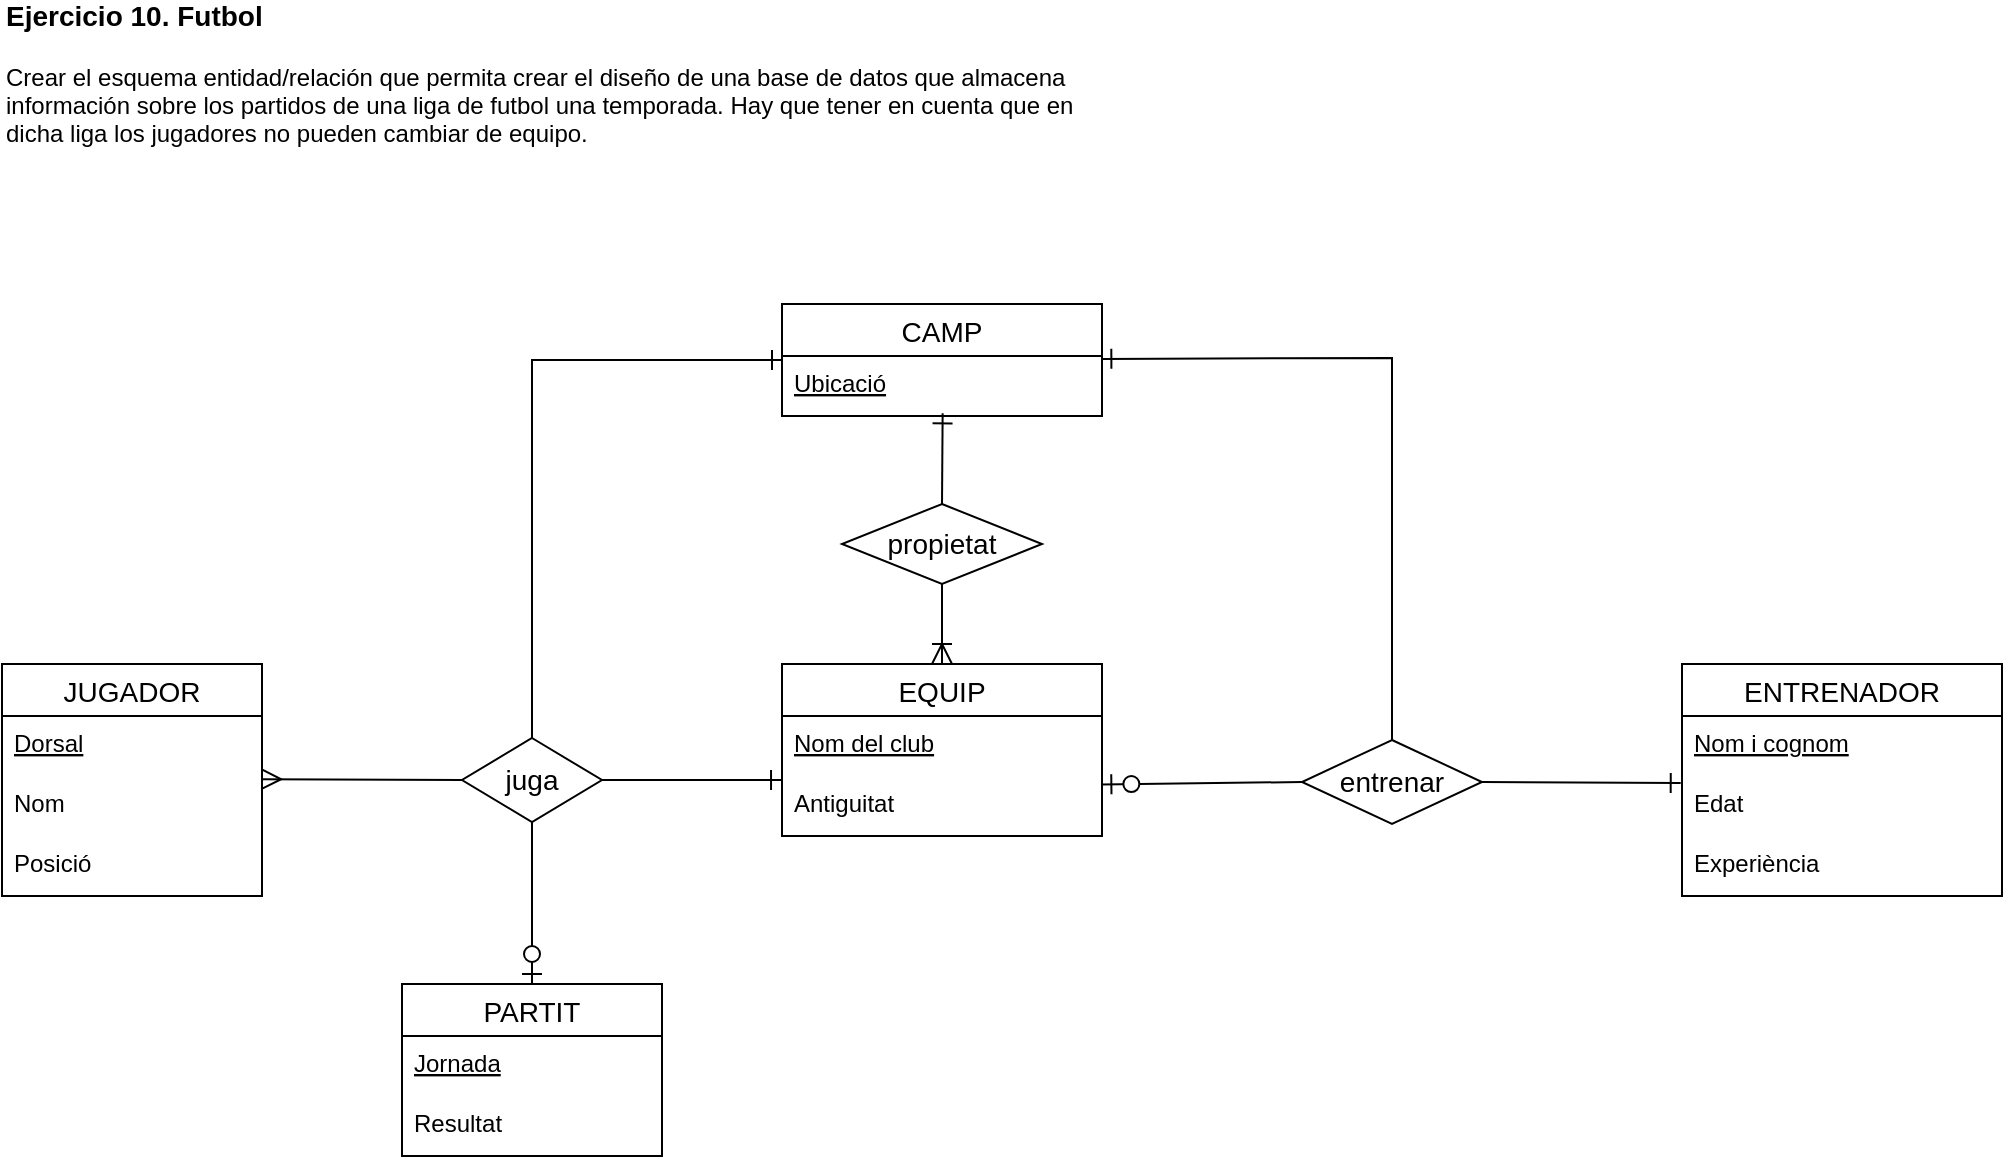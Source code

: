 <mxfile version="17.4.6" type="device"><diagram name="Ejercicio 4" id="IvTuVGCXGMadvRuftZwT"><mxGraphModel dx="1483" dy="781" grid="1" gridSize="10" guides="1" tooltips="1" connect="1" arrows="1" fold="1" page="1" pageScale="1" pageWidth="850" pageHeight="1100" math="0" shadow="0" extFonts="Permanent Marker^https://fonts.googleapis.com/css?family=Permanent+Marker"><root><mxCell id="0"/><mxCell id="1" parent="0"/><mxCell id="VEIF-ECFjGDv4te2qyz_-1" value="&lt;b&gt;&lt;font style=&quot;font-size: 14px&quot;&gt;Ejercicio 10. Futbol&lt;br&gt;&lt;/font&gt;&lt;/b&gt;&lt;br&gt;Crear el esquema entidad/relación que permita crear el diseño de una base de datos que almacena&lt;br&gt;información sobre los partidos de una liga de futbol una temporada. Hay que tener en cuenta que en&lt;br&gt;dicha liga los jugadores no pueden cambiar de equipo." style="text;html=1;strokeColor=none;fillColor=none;align=left;verticalAlign=middle;whiteSpace=wrap;rounded=0;" parent="1" vertex="1"><mxGeometry x="30" y="30" width="550" height="30" as="geometry"/></mxCell><mxCell id="VEIF-ECFjGDv4te2qyz_-2" value="JUGADOR" style="swimlane;fontStyle=0;childLayout=stackLayout;horizontal=1;startSize=26;horizontalStack=0;resizeParent=1;resizeParentMax=0;resizeLast=0;collapsible=1;marginBottom=0;align=center;fontSize=14;" parent="1" vertex="1"><mxGeometry x="30" y="340" width="130" height="116" as="geometry"/></mxCell><mxCell id="VEIF-ECFjGDv4te2qyz_-4" value="Dorsal" style="text;strokeColor=none;fillColor=none;spacingLeft=4;spacingRight=4;overflow=hidden;rotatable=0;points=[[0,0.5],[1,0.5]];portConstraint=eastwest;fontSize=12;fontStyle=4" parent="VEIF-ECFjGDv4te2qyz_-2" vertex="1"><mxGeometry y="26" width="130" height="30" as="geometry"/></mxCell><mxCell id="VEIF-ECFjGDv4te2qyz_-3" value="Nom  &#10;" style="text;strokeColor=none;fillColor=none;spacingLeft=4;spacingRight=4;overflow=hidden;rotatable=0;points=[[0,0.5],[1,0.5]];portConstraint=eastwest;fontSize=12;" parent="VEIF-ECFjGDv4te2qyz_-2" vertex="1"><mxGeometry y="56" width="130" height="30" as="geometry"/></mxCell><mxCell id="VEIF-ECFjGDv4te2qyz_-5" value="Posició&#10;&#10;" style="text;strokeColor=none;fillColor=none;spacingLeft=4;spacingRight=4;overflow=hidden;rotatable=0;points=[[0,0.5],[1,0.5]];portConstraint=eastwest;fontSize=12;" parent="VEIF-ECFjGDv4te2qyz_-2" vertex="1"><mxGeometry y="86" width="130" height="30" as="geometry"/></mxCell><mxCell id="VEIF-ECFjGDv4te2qyz_-6" value="juga" style="shape=rhombus;perimeter=rhombusPerimeter;whiteSpace=wrap;html=1;align=center;fontSize=14;" parent="1" vertex="1"><mxGeometry x="260" y="377" width="70" height="42" as="geometry"/></mxCell><mxCell id="VEIF-ECFjGDv4te2qyz_-7" value="propietat" style="shape=rhombus;perimeter=rhombusPerimeter;whiteSpace=wrap;html=1;align=center;fontSize=14;" parent="1" vertex="1"><mxGeometry x="450" y="260" width="100" height="40" as="geometry"/></mxCell><mxCell id="VEIF-ECFjGDv4te2qyz_-8" value="entrenar" style="shape=rhombus;perimeter=rhombusPerimeter;whiteSpace=wrap;html=1;align=center;fontSize=14;" parent="1" vertex="1"><mxGeometry x="680" y="378" width="90" height="42" as="geometry"/></mxCell><mxCell id="VEIF-ECFjGDv4te2qyz_-9" value="PARTIT" style="swimlane;fontStyle=0;childLayout=stackLayout;horizontal=1;startSize=26;horizontalStack=0;resizeParent=1;resizeParentMax=0;resizeLast=0;collapsible=1;marginBottom=0;align=center;fontSize=14;" parent="1" vertex="1"><mxGeometry x="230" y="500" width="130" height="86" as="geometry"><mxRectangle x="230" y="420" width="90" height="26" as="alternateBounds"/></mxGeometry></mxCell><mxCell id="VEIF-ECFjGDv4te2qyz_-10" value="Jornada" style="text;strokeColor=none;fillColor=none;spacingLeft=4;spacingRight=4;overflow=hidden;rotatable=0;points=[[0,0.5],[1,0.5]];portConstraint=eastwest;fontSize=12;fontStyle=4" parent="VEIF-ECFjGDv4te2qyz_-9" vertex="1"><mxGeometry y="26" width="130" height="30" as="geometry"/></mxCell><mxCell id="VEIF-ECFjGDv4te2qyz_-11" value="Resultat" style="text;strokeColor=none;fillColor=none;spacingLeft=4;spacingRight=4;overflow=hidden;rotatable=0;points=[[0,0.5],[1,0.5]];portConstraint=eastwest;fontSize=12;fontStyle=0" parent="VEIF-ECFjGDv4te2qyz_-9" vertex="1"><mxGeometry y="56" width="130" height="30" as="geometry"/></mxCell><mxCell id="VEIF-ECFjGDv4te2qyz_-15" value="EQUIP" style="swimlane;fontStyle=0;childLayout=stackLayout;horizontal=1;startSize=26;horizontalStack=0;resizeParent=1;resizeParentMax=0;resizeLast=0;collapsible=1;marginBottom=0;align=center;fontSize=14;" parent="1" vertex="1"><mxGeometry x="420" y="340" width="160" height="86" as="geometry"/></mxCell><mxCell id="VEIF-ECFjGDv4te2qyz_-16" value="Nom del club" style="text;strokeColor=none;fillColor=none;spacingLeft=4;spacingRight=4;overflow=hidden;rotatable=0;points=[[0,0.5],[1,0.5]];portConstraint=eastwest;fontSize=12;fontStyle=4" parent="VEIF-ECFjGDv4te2qyz_-15" vertex="1"><mxGeometry y="26" width="160" height="30" as="geometry"/></mxCell><mxCell id="VEIF-ECFjGDv4te2qyz_-17" value="Antiguitat" style="text;strokeColor=none;fillColor=none;spacingLeft=4;spacingRight=4;overflow=hidden;rotatable=0;points=[[0,0.5],[1,0.5]];portConstraint=eastwest;fontSize=12;" parent="VEIF-ECFjGDv4te2qyz_-15" vertex="1"><mxGeometry y="56" width="160" height="30" as="geometry"/></mxCell><mxCell id="VEIF-ECFjGDv4te2qyz_-19" value="ENTRENADOR" style="swimlane;fontStyle=0;childLayout=stackLayout;horizontal=1;startSize=26;horizontalStack=0;resizeParent=1;resizeParentMax=0;resizeLast=0;collapsible=1;marginBottom=0;align=center;fontSize=14;" parent="1" vertex="1"><mxGeometry x="870" y="340" width="160" height="116" as="geometry"/></mxCell><mxCell id="VEIF-ECFjGDv4te2qyz_-20" value="Nom i cognom" style="text;strokeColor=none;fillColor=none;spacingLeft=4;spacingRight=4;overflow=hidden;rotatable=0;points=[[0,0.5],[1,0.5]];portConstraint=eastwest;fontSize=12;fontStyle=4" parent="VEIF-ECFjGDv4te2qyz_-19" vertex="1"><mxGeometry y="26" width="160" height="30" as="geometry"/></mxCell><mxCell id="VEIF-ECFjGDv4te2qyz_-21" value="Edat" style="text;strokeColor=none;fillColor=none;spacingLeft=4;spacingRight=4;overflow=hidden;rotatable=0;points=[[0,0.5],[1,0.5]];portConstraint=eastwest;fontSize=12;" parent="VEIF-ECFjGDv4te2qyz_-19" vertex="1"><mxGeometry y="56" width="160" height="30" as="geometry"/></mxCell><mxCell id="VEIF-ECFjGDv4te2qyz_-22" value="Experiència" style="text;strokeColor=none;fillColor=none;spacingLeft=4;spacingRight=4;overflow=hidden;rotatable=0;points=[[0,0.5],[1,0.5]];portConstraint=eastwest;fontSize=12;" parent="VEIF-ECFjGDv4te2qyz_-19" vertex="1"><mxGeometry y="86" width="160" height="30" as="geometry"/></mxCell><mxCell id="VEIF-ECFjGDv4te2qyz_-24" value="CAMP" style="swimlane;fontStyle=0;childLayout=stackLayout;horizontal=1;startSize=26;horizontalStack=0;resizeParent=1;resizeParentMax=0;resizeLast=0;collapsible=1;marginBottom=0;align=center;fontSize=14;" parent="1" vertex="1"><mxGeometry x="420" y="160" width="160" height="56" as="geometry"/></mxCell><mxCell id="VEIF-ECFjGDv4te2qyz_-25" value="Ubicació" style="text;strokeColor=none;fillColor=none;spacingLeft=4;spacingRight=4;overflow=hidden;rotatable=0;points=[[0,0.5],[1,0.5]];portConstraint=eastwest;fontSize=12;fontStyle=4" parent="VEIF-ECFjGDv4te2qyz_-24" vertex="1"><mxGeometry y="26" width="160" height="30" as="geometry"/></mxCell><mxCell id="VEIF-ECFjGDv4te2qyz_-28" value="" style="fontSize=12;html=1;endArrow=ERmany;rounded=0;exitX=0;exitY=0.5;exitDx=0;exitDy=0;entryX=0.997;entryY=0.053;entryDx=0;entryDy=0;entryPerimeter=0;strokeWidth=1;endSize=8;startSize=8;endFill=0;" parent="1" source="VEIF-ECFjGDv4te2qyz_-6" target="VEIF-ECFjGDv4te2qyz_-3" edge="1"><mxGeometry width="100" height="100" relative="1" as="geometry"><mxPoint x="510" y="490" as="sourcePoint"/><mxPoint x="230" y="440" as="targetPoint"/></mxGeometry></mxCell><mxCell id="VEIF-ECFjGDv4te2qyz_-30" value="" style="fontSize=12;html=1;endArrow=ERzeroToOne;endFill=1;rounded=0;startSize=8;endSize=8;strokeWidth=1;entryX=0.5;entryY=0;entryDx=0;entryDy=0;exitX=0.5;exitY=1;exitDx=0;exitDy=0;" parent="1" source="VEIF-ECFjGDv4te2qyz_-6" target="VEIF-ECFjGDv4te2qyz_-9" edge="1"><mxGeometry width="100" height="100" relative="1" as="geometry"><mxPoint x="400" y="500" as="sourcePoint"/><mxPoint x="500" y="400" as="targetPoint"/></mxGeometry></mxCell><mxCell id="VEIF-ECFjGDv4te2qyz_-31" value="" style="fontSize=12;html=1;endArrow=ERone;rounded=0;startSize=8;endSize=8;strokeWidth=1;exitX=1;exitY=0.5;exitDx=0;exitDy=0;entryX=-0.003;entryY=0.067;entryDx=0;entryDy=0;entryPerimeter=0;endFill=0;" parent="1" source="VEIF-ECFjGDv4te2qyz_-6" target="VEIF-ECFjGDv4te2qyz_-17" edge="1"><mxGeometry width="100" height="100" relative="1" as="geometry"><mxPoint x="400" y="500" as="sourcePoint"/><mxPoint x="460" y="400" as="targetPoint"/></mxGeometry></mxCell><mxCell id="VEIF-ECFjGDv4te2qyz_-32" value="" style="fontSize=12;html=1;endArrow=ERone;endFill=1;rounded=0;startSize=8;endSize=8;strokeWidth=1;entryX=0;entryY=0.5;entryDx=0;entryDy=0;exitX=0.5;exitY=0;exitDx=0;exitDy=0;" parent="1" source="VEIF-ECFjGDv4te2qyz_-6" target="VEIF-ECFjGDv4te2qyz_-24" edge="1"><mxGeometry width="100" height="100" relative="1" as="geometry"><mxPoint x="350" y="380" as="sourcePoint"/><mxPoint x="450" y="280" as="targetPoint"/><Array as="points"><mxPoint x="295" y="188"/></Array></mxGeometry></mxCell><mxCell id="VEIF-ECFjGDv4te2qyz_-33" value="" style="fontSize=12;html=1;endArrow=ERoneToMany;rounded=0;startSize=8;endSize=8;strokeWidth=1;entryX=0.5;entryY=0;entryDx=0;entryDy=0;exitX=0.5;exitY=1;exitDx=0;exitDy=0;" parent="1" source="VEIF-ECFjGDv4te2qyz_-7" target="VEIF-ECFjGDv4te2qyz_-15" edge="1"><mxGeometry width="100" height="100" relative="1" as="geometry"><mxPoint x="440" y="450" as="sourcePoint"/><mxPoint x="540" y="350" as="targetPoint"/></mxGeometry></mxCell><mxCell id="VEIF-ECFjGDv4te2qyz_-34" value="" style="fontSize=12;html=1;endArrow=ERone;endFill=1;rounded=0;startSize=8;endSize=8;strokeWidth=1;exitX=0.5;exitY=0;exitDx=0;exitDy=0;entryX=0.502;entryY=0.956;entryDx=0;entryDy=0;entryPerimeter=0;" parent="1" source="VEIF-ECFjGDv4te2qyz_-7" target="VEIF-ECFjGDv4te2qyz_-25" edge="1"><mxGeometry width="100" height="100" relative="1" as="geometry"><mxPoint x="440" y="460" as="sourcePoint"/><mxPoint x="540" y="360" as="targetPoint"/></mxGeometry></mxCell><mxCell id="VEIF-ECFjGDv4te2qyz_-35" value="" style="fontSize=12;html=1;endArrow=ERzeroToOne;endFill=1;rounded=0;startSize=8;endSize=8;strokeWidth=1;exitX=0;exitY=0.5;exitDx=0;exitDy=0;entryX=0.998;entryY=0.14;entryDx=0;entryDy=0;entryPerimeter=0;" parent="1" source="VEIF-ECFjGDv4te2qyz_-8" target="VEIF-ECFjGDv4te2qyz_-17" edge="1"><mxGeometry width="100" height="100" relative="1" as="geometry"><mxPoint x="410" y="400" as="sourcePoint"/><mxPoint x="600" y="470" as="targetPoint"/></mxGeometry></mxCell><mxCell id="VEIF-ECFjGDv4te2qyz_-36" value="" style="fontSize=12;html=1;endArrow=ERone;endFill=1;rounded=0;startSize=8;endSize=8;strokeWidth=1;exitX=1;exitY=0.5;exitDx=0;exitDy=0;entryX=-0.004;entryY=0.117;entryDx=0;entryDy=0;entryPerimeter=0;" parent="1" source="VEIF-ECFjGDv4te2qyz_-8" target="VEIF-ECFjGDv4te2qyz_-21" edge="1"><mxGeometry width="100" height="100" relative="1" as="geometry"><mxPoint x="600" y="400" as="sourcePoint"/><mxPoint x="700" y="300" as="targetPoint"/></mxGeometry></mxCell><mxCell id="VEIF-ECFjGDv4te2qyz_-37" value="" style="fontSize=12;html=1;endArrow=ERone;endFill=1;rounded=0;startSize=8;endSize=8;strokeWidth=1;entryX=0.998;entryY=0.048;entryDx=0;entryDy=0;entryPerimeter=0;exitX=0.5;exitY=0;exitDx=0;exitDy=0;" parent="1" source="VEIF-ECFjGDv4te2qyz_-8" target="VEIF-ECFjGDv4te2qyz_-25" edge="1"><mxGeometry width="100" height="100" relative="1" as="geometry"><mxPoint x="600" y="400" as="sourcePoint"/><mxPoint x="700" y="300" as="targetPoint"/><Array as="points"><mxPoint x="725" y="187"/></Array></mxGeometry></mxCell></root></mxGraphModel></diagram></mxfile>